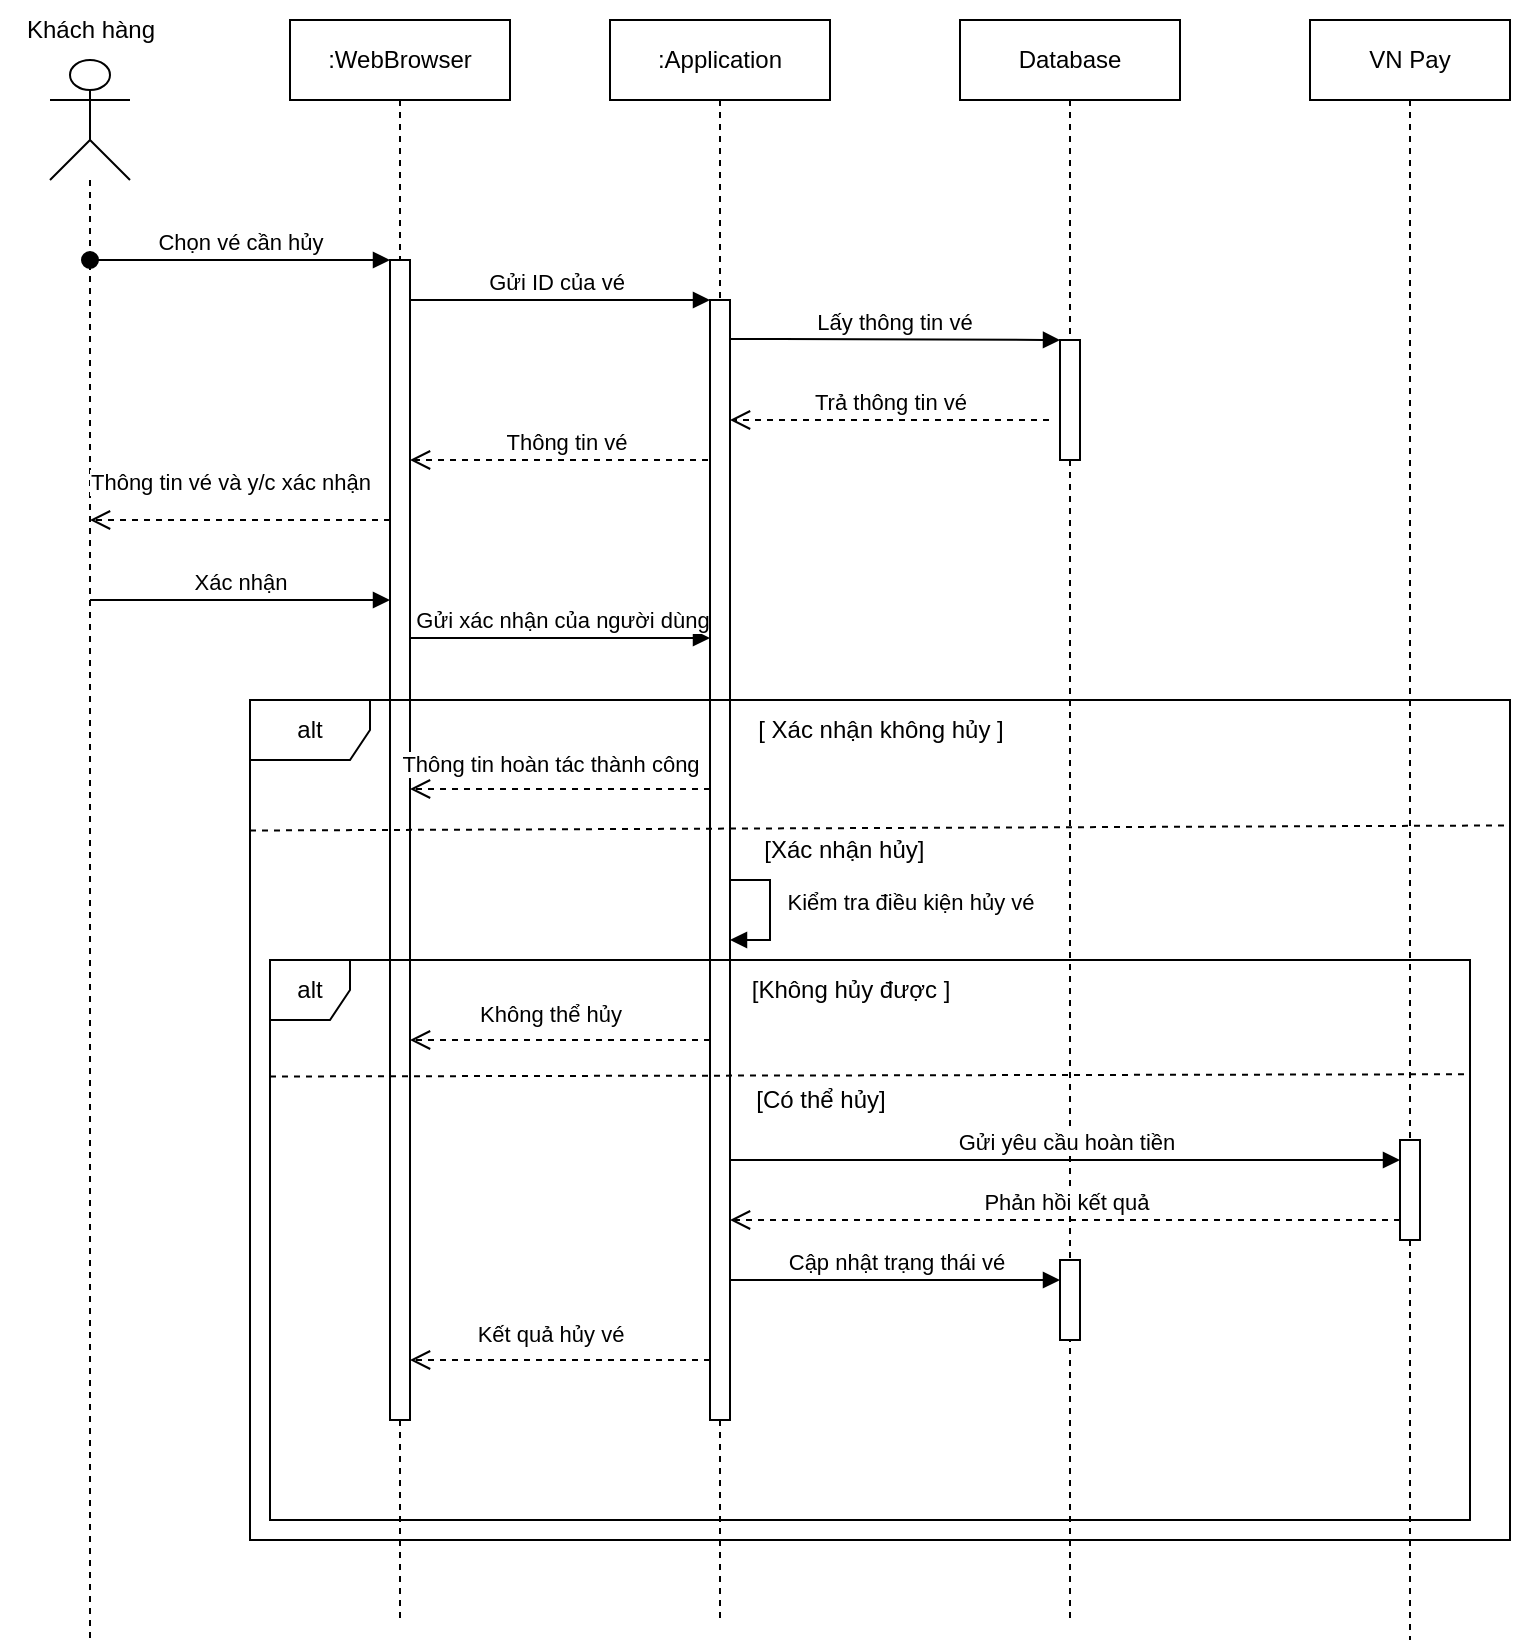 <mxfile version="26.0.16">
  <diagram name="Page-1" id="2YBvvXClWsGukQMizWep">
    <mxGraphModel dx="1720" dy="828" grid="0" gridSize="10" guides="1" tooltips="1" connect="1" arrows="1" fold="1" page="1" pageScale="1" pageWidth="850" pageHeight="1100" math="0" shadow="0">
      <root>
        <mxCell id="0" />
        <mxCell id="1" parent="0" />
        <mxCell id="-iqEYMiti9KzejZX13pW-5" value="" style="shape=umlLifeline;perimeter=lifelinePerimeter;whiteSpace=wrap;html=1;container=1;dropTarget=0;collapsible=0;recursiveResize=0;outlineConnect=0;portConstraint=eastwest;newEdgeStyle={&quot;curved&quot;:0,&quot;rounded&quot;:0};participant=umlActor;size=60;" parent="1" vertex="1">
          <mxGeometry x="90" y="100" width="40" height="790" as="geometry" />
        </mxCell>
        <mxCell id="-iqEYMiti9KzejZX13pW-45" value="Xác nhận" style="html=1;verticalAlign=bottom;endArrow=block;curved=0;rounded=0;" parent="1" edge="1">
          <mxGeometry width="80" relative="1" as="geometry">
            <mxPoint x="110" y="370" as="sourcePoint" />
            <mxPoint x="260" y="370" as="targetPoint" />
            <Array as="points">
              <mxPoint x="165" y="370" />
            </Array>
          </mxGeometry>
        </mxCell>
        <mxCell id="-iqEYMiti9KzejZX13pW-47" value="Lấy thông tin vé" style="html=1;verticalAlign=bottom;endArrow=block;curved=0;rounded=0;" parent="1" target="kPx4DS-OzrlaK1hpZoPS-25" edge="1">
          <mxGeometry width="80" relative="1" as="geometry">
            <mxPoint x="430" y="239.5" as="sourcePoint" />
            <mxPoint x="600" y="240" as="targetPoint" />
            <Array as="points">
              <mxPoint x="455" y="239.5" />
            </Array>
            <mxPoint as="offset" />
          </mxGeometry>
        </mxCell>
        <mxCell id="-iqEYMiti9KzejZX13pW-50" value="Kiểm tra điều kiện hủy vé" style="html=1;verticalAlign=bottom;endArrow=block;curved=0;rounded=0;" parent="1" edge="1">
          <mxGeometry x="0.143" y="70" width="80" relative="1" as="geometry">
            <mxPoint x="430" y="510" as="sourcePoint" />
            <mxPoint x="430" y="540" as="targetPoint" />
            <mxPoint as="offset" />
            <Array as="points">
              <mxPoint x="450" y="510" />
              <mxPoint x="450" y="540" />
            </Array>
          </mxGeometry>
        </mxCell>
        <mxCell id="-iqEYMiti9KzejZX13pW-51" value="Gửi ID của vé" style="html=1;verticalAlign=bottom;endArrow=block;curved=0;rounded=0;" parent="1" source="kPx4DS-OzrlaK1hpZoPS-9" edge="1">
          <mxGeometry width="80" relative="1" as="geometry">
            <mxPoint x="266" y="220.0" as="sourcePoint" />
            <mxPoint x="420" y="220" as="targetPoint" />
            <Array as="points" />
          </mxGeometry>
        </mxCell>
        <mxCell id="-iqEYMiti9KzejZX13pW-56" value="Gửi xác nhận của người dùng" style="html=1;verticalAlign=bottom;endArrow=block;curved=0;rounded=0;" parent="1" edge="1">
          <mxGeometry width="80" relative="1" as="geometry">
            <mxPoint x="270.5" y="389" as="sourcePoint" />
            <mxPoint x="420" y="389" as="targetPoint" />
          </mxGeometry>
        </mxCell>
        <mxCell id="-iqEYMiti9KzejZX13pW-65" value="Trả thông tin vé" style="html=1;verticalAlign=bottom;endArrow=open;dashed=1;endSize=8;curved=0;rounded=0;" parent="1" target="kPx4DS-OzrlaK1hpZoPS-26" edge="1">
          <mxGeometry relative="1" as="geometry">
            <mxPoint x="589.5" y="280" as="sourcePoint" />
            <mxPoint x="425" y="280" as="targetPoint" />
            <Array as="points">
              <mxPoint x="490" y="280" />
            </Array>
          </mxGeometry>
        </mxCell>
        <mxCell id="-iqEYMiti9KzejZX13pW-70" value="Thông tin vé" style="html=1;verticalAlign=bottom;endArrow=open;dashed=1;endSize=8;curved=0;rounded=0;" parent="1" target="kPx4DS-OzrlaK1hpZoPS-20" edge="1">
          <mxGeometry relative="1" as="geometry">
            <mxPoint x="425" y="300" as="sourcePoint" />
            <mxPoint x="265" y="300" as="targetPoint" />
            <Array as="points" />
          </mxGeometry>
        </mxCell>
        <mxCell id="-iqEYMiti9KzejZX13pW-71" value="Khách hàng" style="text;html=1;align=center;verticalAlign=middle;resizable=0;points=[];autosize=1;strokeColor=none;fillColor=none;" parent="1" vertex="1">
          <mxGeometry x="65" y="70" width="90" height="30" as="geometry" />
        </mxCell>
        <mxCell id="kPx4DS-OzrlaK1hpZoPS-7" value="Chọn vé cần hủy" style="html=1;verticalAlign=bottom;startArrow=oval;startFill=1;endArrow=block;startSize=8;curved=0;rounded=0;entryX=0;entryY=0;entryDx=0;entryDy=0;entryPerimeter=0;" parent="1" source="-iqEYMiti9KzejZX13pW-5" target="kPx4DS-OzrlaK1hpZoPS-20" edge="1">
          <mxGeometry width="60" relative="1" as="geometry">
            <mxPoint x="120" y="200" as="sourcePoint" />
            <mxPoint x="265" y="200" as="targetPoint" />
            <Array as="points">
              <mxPoint x="250" y="200" />
            </Array>
            <mxPoint as="offset" />
          </mxGeometry>
        </mxCell>
        <mxCell id="kPx4DS-OzrlaK1hpZoPS-9" value=":WebBrowser" style="shape=umlLifeline;perimeter=lifelinePerimeter;whiteSpace=wrap;html=1;container=1;dropTarget=0;collapsible=0;recursiveResize=0;outlineConnect=0;portConstraint=eastwest;newEdgeStyle={&quot;curved&quot;:0,&quot;rounded&quot;:0};" parent="1" vertex="1">
          <mxGeometry x="210" y="80" width="110" height="800" as="geometry" />
        </mxCell>
        <mxCell id="kPx4DS-OzrlaK1hpZoPS-20" value="" style="html=1;points=[[0,0,0,0,5],[0,1,0,0,-5],[1,0,0,0,5],[1,1,0,0,-5]];perimeter=orthogonalPerimeter;outlineConnect=0;targetShapes=umlLifeline;portConstraint=eastwest;newEdgeStyle={&quot;curved&quot;:0,&quot;rounded&quot;:0};" parent="kPx4DS-OzrlaK1hpZoPS-9" vertex="1">
          <mxGeometry x="50" y="120" width="10" height="580" as="geometry" />
        </mxCell>
        <mxCell id="kPx4DS-OzrlaK1hpZoPS-12" value=":Application" style="shape=umlLifeline;perimeter=lifelinePerimeter;whiteSpace=wrap;html=1;container=1;dropTarget=0;collapsible=0;recursiveResize=0;outlineConnect=0;portConstraint=eastwest;newEdgeStyle={&quot;curved&quot;:0,&quot;rounded&quot;:0};" parent="1" vertex="1">
          <mxGeometry x="370" y="80" width="110" height="800" as="geometry" />
        </mxCell>
        <mxCell id="kPx4DS-OzrlaK1hpZoPS-26" value="" style="html=1;points=[[0,0,0,0,5],[0,1,0,0,-5],[1,0,0,0,5],[1,1,0,0,-5]];perimeter=orthogonalPerimeter;outlineConnect=0;targetShapes=umlLifeline;portConstraint=eastwest;newEdgeStyle={&quot;curved&quot;:0,&quot;rounded&quot;:0};" parent="kPx4DS-OzrlaK1hpZoPS-12" vertex="1">
          <mxGeometry x="50" y="140" width="10" height="560" as="geometry" />
        </mxCell>
        <mxCell id="kPx4DS-OzrlaK1hpZoPS-24" value="Database" style="shape=umlLifeline;perimeter=lifelinePerimeter;whiteSpace=wrap;html=1;container=1;dropTarget=0;collapsible=0;recursiveResize=0;outlineConnect=0;portConstraint=eastwest;newEdgeStyle={&quot;edgeStyle&quot;:&quot;elbowEdgeStyle&quot;,&quot;elbow&quot;:&quot;vertical&quot;,&quot;curved&quot;:0,&quot;rounded&quot;:0};" parent="1" vertex="1">
          <mxGeometry x="545" y="80" width="110" height="800" as="geometry" />
        </mxCell>
        <mxCell id="kPx4DS-OzrlaK1hpZoPS-25" value="" style="html=1;points=[[0,0,0,0,5],[0,1,0,0,-5],[1,0,0,0,5],[1,1,0,0,-5]];perimeter=orthogonalPerimeter;outlineConnect=0;targetShapes=umlLifeline;portConstraint=eastwest;newEdgeStyle={&quot;curved&quot;:0,&quot;rounded&quot;:0};direction=west;" parent="kPx4DS-OzrlaK1hpZoPS-24" vertex="1">
          <mxGeometry x="50" y="160" width="10" height="60" as="geometry" />
        </mxCell>
        <mxCell id="kPx4DS-OzrlaK1hpZoPS-52" value="" style="html=1;points=[[0,0,0,0,5],[0,1,0,0,-5],[1,0,0,0,5],[1,1,0,0,-5]];perimeter=orthogonalPerimeter;outlineConnect=0;targetShapes=umlLifeline;portConstraint=eastwest;newEdgeStyle={&quot;curved&quot;:0,&quot;rounded&quot;:0};" parent="kPx4DS-OzrlaK1hpZoPS-24" vertex="1">
          <mxGeometry x="50" y="620" width="10" height="40" as="geometry" />
        </mxCell>
        <mxCell id="kPx4DS-OzrlaK1hpZoPS-28" value="Thông tin vé và y/c xác nhận" style="html=1;verticalAlign=bottom;endArrow=open;dashed=1;endSize=8;curved=0;rounded=0;" parent="1" edge="1">
          <mxGeometry x="0.067" y="-10" relative="1" as="geometry">
            <mxPoint x="260" y="330" as="sourcePoint" />
            <mxPoint x="110" y="330" as="targetPoint" />
            <Array as="points">
              <mxPoint x="180" y="330" />
            </Array>
            <mxPoint as="offset" />
          </mxGeometry>
        </mxCell>
        <mxCell id="kPx4DS-OzrlaK1hpZoPS-31" value="alt" style="shape=umlFrame;whiteSpace=wrap;html=1;pointerEvents=0;" parent="1" vertex="1">
          <mxGeometry x="190" y="420" width="630" height="420" as="geometry" />
        </mxCell>
        <mxCell id="kPx4DS-OzrlaK1hpZoPS-32" value="Thông tin hoàn tác thành công" style="html=1;verticalAlign=bottom;endArrow=open;dashed=1;endSize=8;curved=0;rounded=0;" parent="1" edge="1">
          <mxGeometry x="0.067" y="-4" relative="1" as="geometry">
            <mxPoint x="420" y="464.5" as="sourcePoint" />
            <mxPoint x="270" y="464.5" as="targetPoint" />
            <Array as="points" />
            <mxPoint as="offset" />
          </mxGeometry>
        </mxCell>
        <mxCell id="kPx4DS-OzrlaK1hpZoPS-33" value="[ Xác nhận không hủy ]" style="text;html=1;align=center;verticalAlign=middle;resizable=0;points=[];autosize=1;strokeColor=none;fillColor=none;" parent="1" vertex="1">
          <mxGeometry x="430" y="420" width="150" height="30" as="geometry" />
        </mxCell>
        <mxCell id="kPx4DS-OzrlaK1hpZoPS-36" value="&amp;nbsp;[Xác nhận hủy]" style="text;html=1;align=center;verticalAlign=middle;resizable=0;points=[];autosize=1;strokeColor=none;fillColor=none;" parent="1" vertex="1">
          <mxGeometry x="430" y="480" width="110" height="30" as="geometry" />
        </mxCell>
        <mxCell id="kPx4DS-OzrlaK1hpZoPS-37" value="alt" style="shape=umlFrame;whiteSpace=wrap;html=1;pointerEvents=0;width=40;height=30;" parent="1" vertex="1">
          <mxGeometry x="200" y="550" width="600" height="280" as="geometry" />
        </mxCell>
        <mxCell id="kPx4DS-OzrlaK1hpZoPS-39" value="Không thể hủy" style="html=1;verticalAlign=bottom;endArrow=open;dashed=1;endSize=8;curved=0;rounded=0;" parent="1" edge="1">
          <mxGeometry x="0.067" y="-4" relative="1" as="geometry">
            <mxPoint x="420" y="590" as="sourcePoint" />
            <mxPoint x="270" y="590" as="targetPoint" />
            <Array as="points" />
            <mxPoint as="offset" />
          </mxGeometry>
        </mxCell>
        <mxCell id="kPx4DS-OzrlaK1hpZoPS-40" value="[Không hủy được ]" style="text;html=1;align=center;verticalAlign=middle;resizable=0;points=[];autosize=1;strokeColor=none;fillColor=none;" parent="1" vertex="1">
          <mxGeometry x="430" y="550" width="120" height="30" as="geometry" />
        </mxCell>
        <mxCell id="kPx4DS-OzrlaK1hpZoPS-42" value="" style="endArrow=none;dashed=1;html=1;rounded=0;exitX=0.007;exitY=0.233;exitDx=0;exitDy=0;exitPerimeter=0;entryX=1;entryY=0.116;entryDx=0;entryDy=0;entryPerimeter=0;" parent="1" edge="1">
          <mxGeometry width="50" height="50" relative="1" as="geometry">
            <mxPoint x="190.0" y="485.26" as="sourcePoint" />
            <mxPoint x="820" y="482.72" as="targetPoint" />
          </mxGeometry>
        </mxCell>
        <mxCell id="kPx4DS-OzrlaK1hpZoPS-43" value="" style="endArrow=none;dashed=1;html=1;rounded=0;exitX=0;exitY=0.283;exitDx=0;exitDy=0;exitPerimeter=0;entryX=0.999;entryY=0.279;entryDx=0;entryDy=0;entryPerimeter=0;" parent="1" edge="1">
          <mxGeometry width="50" height="50" relative="1" as="geometry">
            <mxPoint x="200" y="608.24" as="sourcePoint" />
            <mxPoint x="799.4" y="607.12" as="targetPoint" />
          </mxGeometry>
        </mxCell>
        <mxCell id="kPx4DS-OzrlaK1hpZoPS-44" value="[Có thể hủy]" style="text;html=1;align=center;verticalAlign=middle;resizable=0;points=[];autosize=1;strokeColor=none;fillColor=none;" parent="1" vertex="1">
          <mxGeometry x="430" y="605" width="90" height="30" as="geometry" />
        </mxCell>
        <mxCell id="kPx4DS-OzrlaK1hpZoPS-45" value="VN Pay" style="shape=umlLifeline;perimeter=lifelinePerimeter;whiteSpace=wrap;html=1;container=1;dropTarget=0;collapsible=0;recursiveResize=0;outlineConnect=0;portConstraint=eastwest;newEdgeStyle={&quot;curved&quot;:0,&quot;rounded&quot;:0};" parent="1" vertex="1">
          <mxGeometry x="720" y="80" width="100" height="810" as="geometry" />
        </mxCell>
        <mxCell id="kPx4DS-OzrlaK1hpZoPS-47" value="" style="html=1;points=[[0,0,0,0,5],[0,1,0,0,-5],[1,0,0,0,5],[1,1,0,0,-5]];perimeter=orthogonalPerimeter;outlineConnect=0;targetShapes=umlLifeline;portConstraint=eastwest;newEdgeStyle={&quot;curved&quot;:0,&quot;rounded&quot;:0};" parent="kPx4DS-OzrlaK1hpZoPS-45" vertex="1">
          <mxGeometry x="45" y="560" width="10" height="50" as="geometry" />
        </mxCell>
        <mxCell id="kPx4DS-OzrlaK1hpZoPS-46" value="Gửi yêu cầu hoàn tiền" style="html=1;verticalAlign=bottom;endArrow=block;curved=0;rounded=0;" parent="1" edge="1">
          <mxGeometry width="80" relative="1" as="geometry">
            <mxPoint x="430" y="650" as="sourcePoint" />
            <mxPoint x="765" y="650" as="targetPoint" />
            <Array as="points">
              <mxPoint x="485" y="650" />
            </Array>
          </mxGeometry>
        </mxCell>
        <mxCell id="kPx4DS-OzrlaK1hpZoPS-49" value="Phản hồi kết quả" style="html=1;verticalAlign=bottom;endArrow=open;dashed=1;endSize=8;curved=0;rounded=0;" parent="1" edge="1">
          <mxGeometry relative="1" as="geometry">
            <mxPoint x="765" y="680" as="sourcePoint" />
            <mxPoint x="430" y="680" as="targetPoint" />
            <Array as="points">
              <mxPoint x="580" y="680" />
            </Array>
          </mxGeometry>
        </mxCell>
        <mxCell id="kPx4DS-OzrlaK1hpZoPS-51" value="Cập nhật trạng thái vé" style="html=1;verticalAlign=bottom;endArrow=block;curved=0;rounded=0;" parent="1" target="kPx4DS-OzrlaK1hpZoPS-52" edge="1">
          <mxGeometry width="80" relative="1" as="geometry">
            <mxPoint x="430" y="710" as="sourcePoint" />
            <mxPoint x="580" y="710" as="targetPoint" />
            <Array as="points">
              <mxPoint x="485" y="710" />
            </Array>
          </mxGeometry>
        </mxCell>
        <mxCell id="kPx4DS-OzrlaK1hpZoPS-53" value="Kết quả hủy vé" style="html=1;verticalAlign=bottom;endArrow=open;dashed=1;endSize=8;curved=0;rounded=0;" parent="1" edge="1">
          <mxGeometry x="0.067" y="-4" relative="1" as="geometry">
            <mxPoint x="420" y="750" as="sourcePoint" />
            <mxPoint x="270" y="750" as="targetPoint" />
            <Array as="points">
              <mxPoint x="340" y="750" />
            </Array>
            <mxPoint as="offset" />
          </mxGeometry>
        </mxCell>
      </root>
    </mxGraphModel>
  </diagram>
</mxfile>
